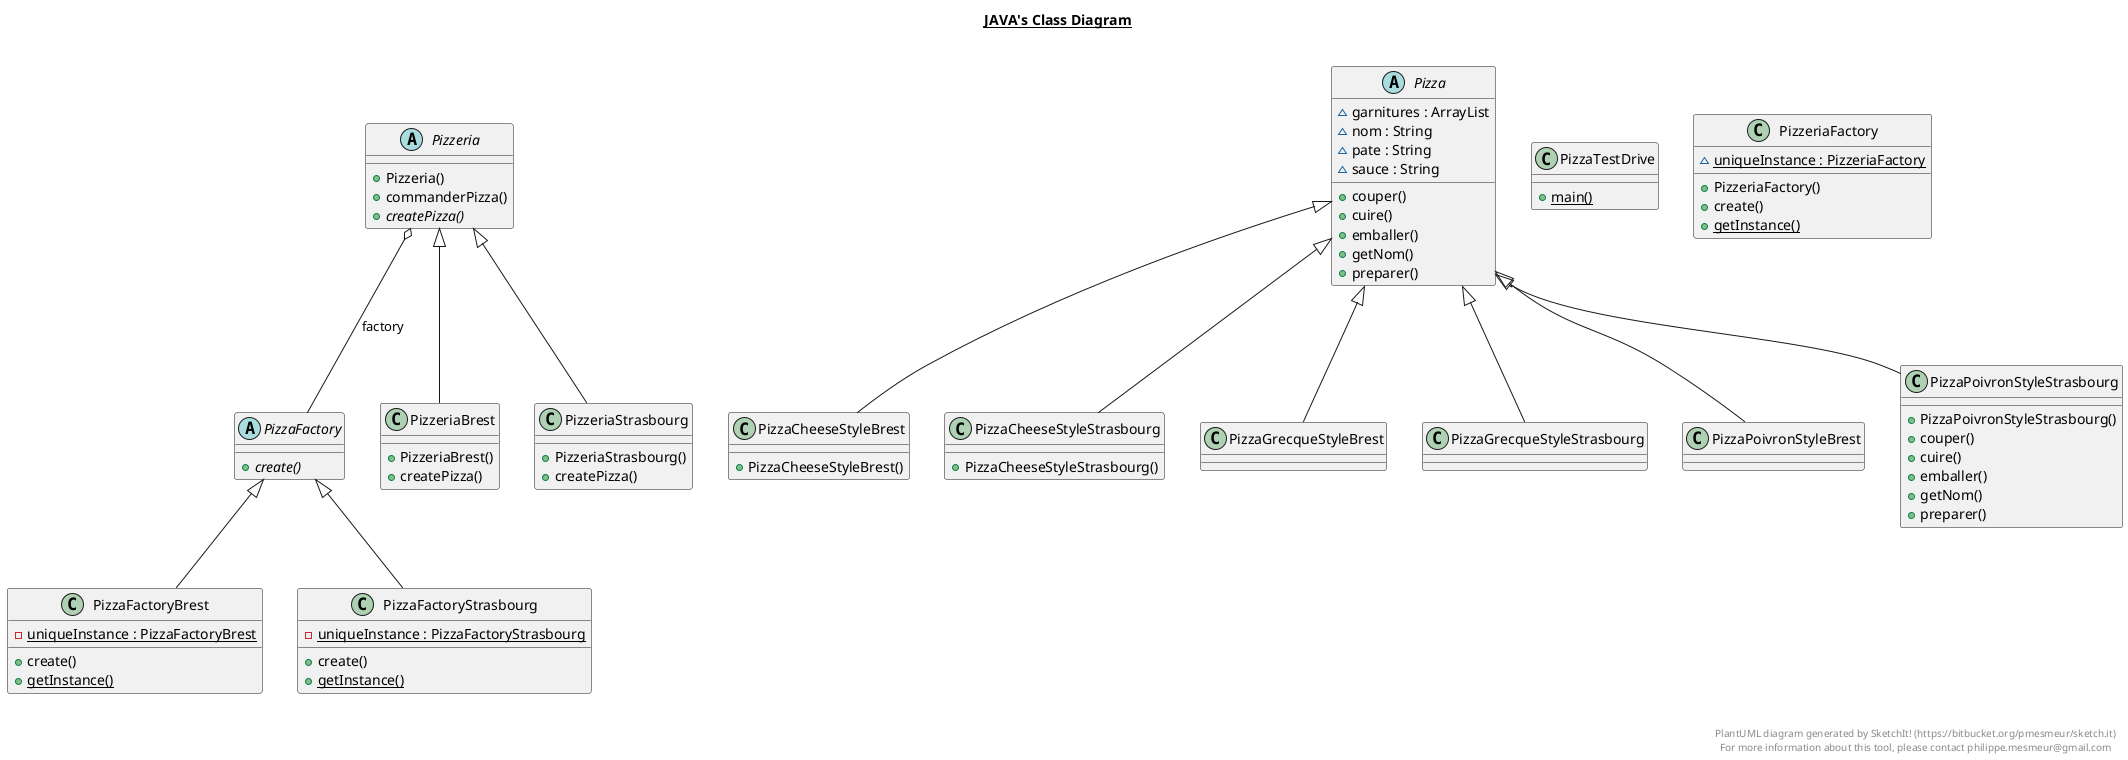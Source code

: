 @startuml

title __JAVA's Class Diagram__\n

abstract class Pizza {
        ~ garnitures : ArrayList
        ~ nom : String
        ~ pate : String
        ~ sauce : String
        + couper()
        + cuire()
        + emballer()
        + getNom()
        + preparer()
    }

    class PizzaCheeseStyleBrest {
        + PizzaCheeseStyleBrest()
    }

  


    class PizzaCheeseStyleStrasbourg {
        + PizzaCheeseStyleStrasbourg()
    }

  


    abstract class PizzaFactory {
        {abstract} + create()
    }

  


    class PizzaFactoryBrest {
        {static} - uniqueInstance : PizzaFactoryBrest
        + create()
        {static} + getInstance()
    }

  


    class PizzaFactoryStrasbourg {
        {static} - uniqueInstance : PizzaFactoryStrasbourg
        + create()
        {static} + getInstance()
    }

  


    class PizzaGrecqueStyleBrest {
    }

  


    class PizzaGrecqueStyleStrasbourg {
    }

  

    class PizzaPoivronStyleBrest {
    }


    class PizzaPoivronStyleStrasbourg {
        + PizzaPoivronStyleStrasbourg()
        + couper()
        + cuire()
        + emballer()
        + getNom()
        + preparer()
    }

  


    class PizzaTestDrive {
        {static} + main()
    }

  

    abstract class Pizzeria {
        + Pizzeria()
        + commanderPizza()
        {abstract} + createPizza()
    }

  


    class PizzeriaBrest {
        + PizzeriaBrest()
        + createPizza()
    }
  


    class PizzeriaFactory {
        {static} ~ uniqueInstance : PizzeriaFactory
        + PizzeriaFactory()
        + create()
        {static} + getInstance()
    }

  


    class PizzeriaStrasbourg {
        + PizzeriaStrasbourg()
        + createPizza()
    }

  

  PizzaCheeseStyleBrest -up-|> Pizza
  PizzaCheeseStyleStrasbourg -up-|> Pizza
  PizzaFactoryBrest -up-|> PizzaFactory
  PizzaFactoryStrasbourg -up-|> PizzaFactory
  PizzaGrecqueStyleBrest -up-|> Pizza
  PizzaGrecqueStyleStrasbourg -up-|> Pizza
  PizzaPoivronStyleBrest -up-|> Pizza
  PizzaPoivronStyleStrasbourg -up-|> Pizza
  Pizzeria o-- PizzaFactory : factory
  PizzeriaBrest -up-|> Pizzeria
  PizzeriaStrasbourg -up-|> Pizzeria


right footer


PlantUML diagram generated by SketchIt! (https://bitbucket.org/pmesmeur/sketch.it)
For more information about this tool, please contact philippe.mesmeur@gmail.com
endfooter

@enduml
